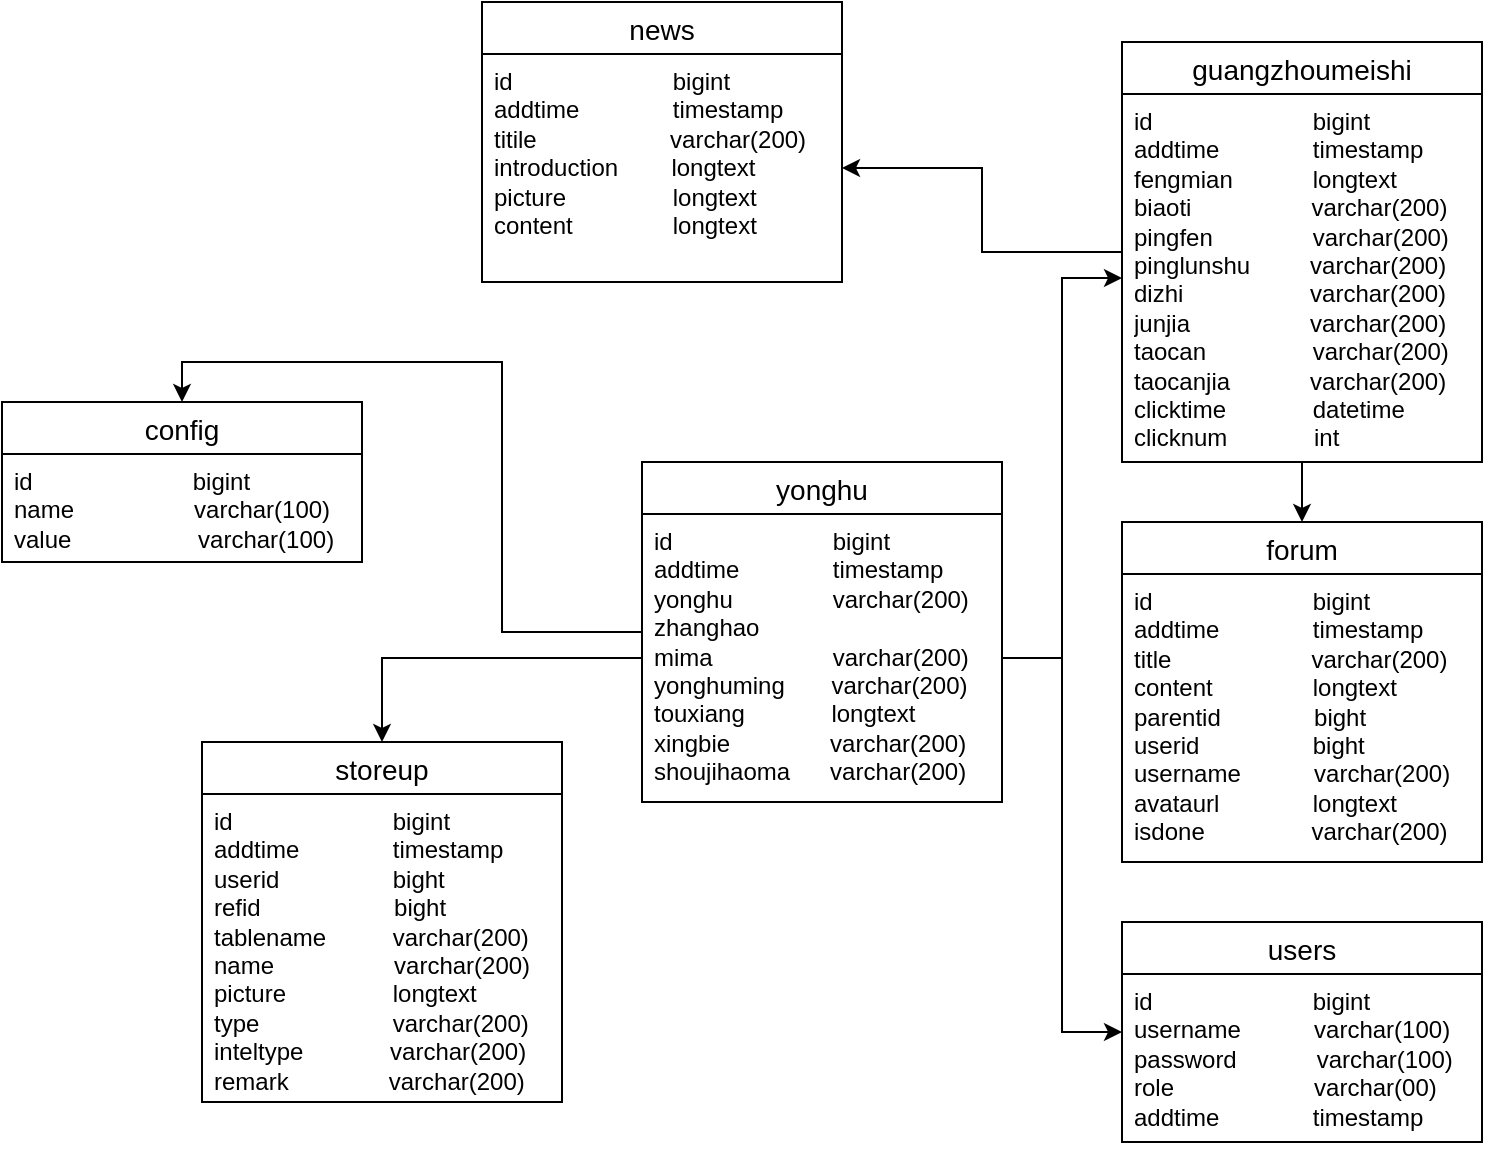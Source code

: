 <mxfile version="21.2.1" type="github">
  <diagram name="第 1 页" id="0wcwWPJAPjKWId4LyUgT">
    <mxGraphModel dx="993" dy="619" grid="0" gridSize="10" guides="1" tooltips="1" connect="1" arrows="1" fold="1" page="1" pageScale="1" pageWidth="827" pageHeight="1169" math="0" shadow="0">
      <root>
        <mxCell id="0" />
        <mxCell id="1" parent="0" />
        <mxCell id="7vOshoIPOsqwPko8_OAB-36" value="news" style="swimlane;fontStyle=0;childLayout=stackLayout;horizontal=1;startSize=26;horizontalStack=0;resizeParent=1;resizeParentMax=0;resizeLast=0;collapsible=1;marginBottom=0;align=center;fontSize=14;" vertex="1" parent="1">
          <mxGeometry x="270" y="200" width="180" height="140" as="geometry">
            <mxRectangle x="330" y="250" width="70" height="30" as="alternateBounds" />
          </mxGeometry>
        </mxCell>
        <mxCell id="7vOshoIPOsqwPko8_OAB-37" value="id&amp;nbsp; &amp;nbsp; &amp;nbsp; &amp;nbsp; &amp;nbsp; &amp;nbsp; &amp;nbsp; &amp;nbsp; &amp;nbsp; &amp;nbsp; &amp;nbsp; &amp;nbsp; bigint&lt;br&gt;addtime&amp;nbsp; &amp;nbsp; &amp;nbsp; &amp;nbsp; &amp;nbsp; &amp;nbsp; &amp;nbsp; timestamp&lt;br&gt;titile&amp;nbsp; &amp;nbsp; &amp;nbsp; &amp;nbsp; &amp;nbsp; &amp;nbsp; &amp;nbsp; &amp;nbsp; &amp;nbsp; &amp;nbsp; varchar(200)&lt;br&gt;introduction&amp;nbsp; &amp;nbsp; &amp;nbsp; &amp;nbsp; longtext&lt;br&gt;picture&amp;nbsp; &amp;nbsp; &amp;nbsp; &amp;nbsp; &amp;nbsp; &amp;nbsp; &amp;nbsp; &amp;nbsp; longtext&lt;br&gt;content&amp;nbsp; &amp;nbsp; &amp;nbsp; &amp;nbsp; &amp;nbsp; &amp;nbsp; &amp;nbsp; &amp;nbsp;longtext" style="text;strokeColor=none;fillColor=none;spacingLeft=4;spacingRight=4;overflow=hidden;rotatable=0;points=[[0,0.5],[1,0.5]];portConstraint=eastwest;fontSize=12;whiteSpace=wrap;html=1;" vertex="1" parent="7vOshoIPOsqwPko8_OAB-36">
          <mxGeometry y="26" width="180" height="114" as="geometry" />
        </mxCell>
        <mxCell id="7vOshoIPOsqwPko8_OAB-79" style="edgeStyle=orthogonalEdgeStyle;rounded=0;orthogonalLoop=1;jettySize=auto;html=1;entryX=1;entryY=0.5;entryDx=0;entryDy=0;fontFamily=Helvetica;fontSize=12;fontColor=default;" edge="1" parent="1" source="7vOshoIPOsqwPko8_OAB-54" target="7vOshoIPOsqwPko8_OAB-37">
          <mxGeometry relative="1" as="geometry" />
        </mxCell>
        <mxCell id="7vOshoIPOsqwPko8_OAB-80" style="edgeStyle=orthogonalEdgeStyle;rounded=0;orthogonalLoop=1;jettySize=auto;html=1;entryX=0.5;entryY=0;entryDx=0;entryDy=0;fontFamily=Helvetica;fontSize=12;fontColor=default;" edge="1" parent="1" source="7vOshoIPOsqwPko8_OAB-54" target="7vOshoIPOsqwPko8_OAB-64">
          <mxGeometry relative="1" as="geometry" />
        </mxCell>
        <mxCell id="7vOshoIPOsqwPko8_OAB-54" value="guangzhoumeishi" style="swimlane;fontStyle=0;childLayout=stackLayout;horizontal=1;startSize=26;horizontalStack=0;resizeParent=1;resizeParentMax=0;resizeLast=0;collapsible=1;marginBottom=0;align=center;fontSize=14;" vertex="1" parent="1">
          <mxGeometry x="590" y="220" width="180" height="210" as="geometry">
            <mxRectangle x="330" y="250" width="70" height="30" as="alternateBounds" />
          </mxGeometry>
        </mxCell>
        <mxCell id="7vOshoIPOsqwPko8_OAB-55" value="id&amp;nbsp; &amp;nbsp; &amp;nbsp; &amp;nbsp; &amp;nbsp; &amp;nbsp; &amp;nbsp; &amp;nbsp; &amp;nbsp; &amp;nbsp; &amp;nbsp; &amp;nbsp; bigint&lt;br&gt;addtime&amp;nbsp; &amp;nbsp; &amp;nbsp; &amp;nbsp; &amp;nbsp; &amp;nbsp; &amp;nbsp; timestamp&lt;br&gt;fengmian&amp;nbsp; &amp;nbsp; &amp;nbsp; &amp;nbsp; &amp;nbsp; &amp;nbsp; longtext&lt;br&gt;biaoti&amp;nbsp; &amp;nbsp; &amp;nbsp; &amp;nbsp; &amp;nbsp; &amp;nbsp; &amp;nbsp; &amp;nbsp; &amp;nbsp; varchar(200)&lt;br&gt;pingfen&amp;nbsp; &amp;nbsp; &amp;nbsp; &amp;nbsp; &amp;nbsp; &amp;nbsp; &amp;nbsp; &amp;nbsp;varchar(200)&lt;br&gt;pinglunshu&amp;nbsp; &amp;nbsp; &amp;nbsp; &amp;nbsp; &amp;nbsp;varchar(200)&lt;br&gt;dizhi&amp;nbsp; &amp;nbsp; &amp;nbsp; &amp;nbsp; &amp;nbsp; &amp;nbsp; &amp;nbsp; &amp;nbsp; &amp;nbsp; &amp;nbsp;varchar(200)&lt;br&gt;junjia&amp;nbsp; &amp;nbsp; &amp;nbsp; &amp;nbsp; &amp;nbsp; &amp;nbsp; &amp;nbsp; &amp;nbsp; &amp;nbsp; varchar(200)&lt;br&gt;taocan&amp;nbsp; &amp;nbsp; &amp;nbsp; &amp;nbsp; &amp;nbsp; &amp;nbsp; &amp;nbsp; &amp;nbsp; varchar(200)&lt;br&gt;taocanjia&amp;nbsp; &amp;nbsp; &amp;nbsp; &amp;nbsp; &amp;nbsp; &amp;nbsp; varchar(200)&lt;br&gt;clicktime&amp;nbsp; &amp;nbsp; &amp;nbsp; &amp;nbsp; &amp;nbsp; &amp;nbsp; &amp;nbsp;datetime&lt;br&gt;clicknum&amp;nbsp; &amp;nbsp; &amp;nbsp; &amp;nbsp; &amp;nbsp; &amp;nbsp; &amp;nbsp;int" style="text;strokeColor=none;fillColor=none;spacingLeft=4;spacingRight=4;overflow=hidden;rotatable=0;points=[[0,0.5],[1,0.5]];portConstraint=eastwest;fontSize=12;whiteSpace=wrap;html=1;" vertex="1" parent="7vOshoIPOsqwPko8_OAB-54">
          <mxGeometry y="26" width="180" height="184" as="geometry" />
        </mxCell>
        <mxCell id="7vOshoIPOsqwPko8_OAB-62" value="config" style="swimlane;fontStyle=0;childLayout=stackLayout;horizontal=1;startSize=26;horizontalStack=0;resizeParent=1;resizeParentMax=0;resizeLast=0;collapsible=1;marginBottom=0;align=center;fontSize=14;" vertex="1" parent="1">
          <mxGeometry x="30" y="400" width="180" height="80" as="geometry">
            <mxRectangle x="330" y="250" width="70" height="30" as="alternateBounds" />
          </mxGeometry>
        </mxCell>
        <mxCell id="7vOshoIPOsqwPko8_OAB-63" value="id&amp;nbsp; &amp;nbsp; &amp;nbsp; &amp;nbsp; &amp;nbsp; &amp;nbsp; &amp;nbsp; &amp;nbsp; &amp;nbsp; &amp;nbsp; &amp;nbsp; &amp;nbsp; bigint&lt;br&gt;name&amp;nbsp; &amp;nbsp; &amp;nbsp; &amp;nbsp; &amp;nbsp; &amp;nbsp; &amp;nbsp; &amp;nbsp; &amp;nbsp; varchar(100)&lt;br&gt;value&amp;nbsp; &amp;nbsp; &amp;nbsp; &amp;nbsp; &amp;nbsp; &amp;nbsp; &amp;nbsp; &amp;nbsp; &amp;nbsp; &amp;nbsp;varchar(100)" style="text;strokeColor=none;fillColor=none;spacingLeft=4;spacingRight=4;overflow=hidden;rotatable=0;points=[[0,0.5],[1,0.5]];portConstraint=eastwest;fontSize=12;whiteSpace=wrap;html=1;" vertex="1" parent="7vOshoIPOsqwPko8_OAB-62">
          <mxGeometry y="26" width="180" height="54" as="geometry" />
        </mxCell>
        <mxCell id="7vOshoIPOsqwPko8_OAB-64" value="forum" style="swimlane;fontStyle=0;childLayout=stackLayout;horizontal=1;startSize=26;horizontalStack=0;resizeParent=1;resizeParentMax=0;resizeLast=0;collapsible=1;marginBottom=0;align=center;fontSize=14;" vertex="1" parent="1">
          <mxGeometry x="590" y="460" width="180" height="170" as="geometry">
            <mxRectangle x="330" y="250" width="70" height="30" as="alternateBounds" />
          </mxGeometry>
        </mxCell>
        <mxCell id="7vOshoIPOsqwPko8_OAB-65" value="id&amp;nbsp; &amp;nbsp; &amp;nbsp; &amp;nbsp; &amp;nbsp; &amp;nbsp; &amp;nbsp; &amp;nbsp; &amp;nbsp; &amp;nbsp; &amp;nbsp; &amp;nbsp; bigint&lt;br&gt;addtime&amp;nbsp; &amp;nbsp; &amp;nbsp; &amp;nbsp; &amp;nbsp; &amp;nbsp; &amp;nbsp; timestamp&lt;br&gt;title&amp;nbsp; &amp;nbsp; &amp;nbsp; &amp;nbsp; &amp;nbsp; &amp;nbsp; &amp;nbsp; &amp;nbsp; &amp;nbsp; &amp;nbsp; &amp;nbsp;varchar(200)&lt;br&gt;content&amp;nbsp; &amp;nbsp; &amp;nbsp; &amp;nbsp; &amp;nbsp; &amp;nbsp; &amp;nbsp; &amp;nbsp;longtext&lt;br&gt;parentid&amp;nbsp; &amp;nbsp; &amp;nbsp; &amp;nbsp; &amp;nbsp; &amp;nbsp; &amp;nbsp; bight&lt;br&gt;userid&amp;nbsp; &amp;nbsp; &amp;nbsp; &amp;nbsp; &amp;nbsp; &amp;nbsp; &amp;nbsp; &amp;nbsp; &amp;nbsp;bight&lt;br&gt;username&amp;nbsp; &amp;nbsp; &amp;nbsp; &amp;nbsp; &amp;nbsp; &amp;nbsp;varchar(200)&lt;br&gt;avataurl&amp;nbsp; &amp;nbsp; &amp;nbsp; &amp;nbsp; &amp;nbsp; &amp;nbsp; &amp;nbsp; longtext&lt;br&gt;isdone&amp;nbsp; &amp;nbsp; &amp;nbsp; &amp;nbsp; &amp;nbsp; &amp;nbsp; &amp;nbsp; &amp;nbsp; varchar(200)" style="text;strokeColor=none;fillColor=none;spacingLeft=4;spacingRight=4;overflow=hidden;rotatable=0;points=[[0,0.5],[1,0.5]];portConstraint=eastwest;fontSize=12;whiteSpace=wrap;html=1;" vertex="1" parent="7vOshoIPOsqwPko8_OAB-64">
          <mxGeometry y="26" width="180" height="144" as="geometry" />
        </mxCell>
        <mxCell id="7vOshoIPOsqwPko8_OAB-75" style="edgeStyle=orthogonalEdgeStyle;rounded=0;orthogonalLoop=1;jettySize=auto;html=1;entryX=0.5;entryY=0;entryDx=0;entryDy=0;fontFamily=Helvetica;fontSize=12;fontColor=default;" edge="1" parent="1" source="7vOshoIPOsqwPko8_OAB-66" target="7vOshoIPOsqwPko8_OAB-62">
          <mxGeometry relative="1" as="geometry" />
        </mxCell>
        <mxCell id="7vOshoIPOsqwPko8_OAB-66" value="yonghu" style="swimlane;fontStyle=0;childLayout=stackLayout;horizontal=1;startSize=26;horizontalStack=0;resizeParent=1;resizeParentMax=0;resizeLast=0;collapsible=1;marginBottom=0;align=center;fontSize=14;" vertex="1" parent="1">
          <mxGeometry x="350" y="430" width="180" height="170" as="geometry">
            <mxRectangle x="330" y="250" width="70" height="30" as="alternateBounds" />
          </mxGeometry>
        </mxCell>
        <mxCell id="7vOshoIPOsqwPko8_OAB-67" value="id&amp;nbsp; &amp;nbsp; &amp;nbsp; &amp;nbsp; &amp;nbsp; &amp;nbsp; &amp;nbsp; &amp;nbsp; &amp;nbsp; &amp;nbsp; &amp;nbsp; &amp;nbsp; bigint&lt;br&gt;addtime&amp;nbsp; &amp;nbsp; &amp;nbsp; &amp;nbsp; &amp;nbsp; &amp;nbsp; &amp;nbsp; timestamp&lt;br&gt;yonghu&amp;nbsp; &amp;nbsp; &amp;nbsp; &amp;nbsp; &amp;nbsp; &amp;nbsp; &amp;nbsp; &amp;nbsp;varchar(200)&lt;br&gt;zhanghao&amp;nbsp; &amp;nbsp; &amp;nbsp; &amp;nbsp; &amp;nbsp; &amp;nbsp; &amp;nbsp; &amp;nbsp; &amp;nbsp;&amp;nbsp;&lt;br&gt;mima&amp;nbsp; &amp;nbsp; &amp;nbsp; &amp;nbsp; &amp;nbsp; &amp;nbsp; &amp;nbsp; &amp;nbsp; &amp;nbsp; varchar(200)&lt;br&gt;yonghuming&amp;nbsp; &amp;nbsp; &amp;nbsp; &amp;nbsp;varchar(200)&lt;br&gt;touxiang&amp;nbsp; &amp;nbsp; &amp;nbsp; &amp;nbsp; &amp;nbsp; &amp;nbsp; &amp;nbsp;longtext&lt;br&gt;xingbie&amp;nbsp; &amp;nbsp; &amp;nbsp; &amp;nbsp; &amp;nbsp; &amp;nbsp; &amp;nbsp; &amp;nbsp;varchar(200)&lt;br&gt;shoujihaoma&amp;nbsp; &amp;nbsp; &amp;nbsp; varchar(200)" style="text;strokeColor=none;fillColor=none;spacingLeft=4;spacingRight=4;overflow=hidden;rotatable=0;points=[[0,0.5],[1,0.5]];portConstraint=eastwest;fontSize=12;whiteSpace=wrap;html=1;" vertex="1" parent="7vOshoIPOsqwPko8_OAB-66">
          <mxGeometry y="26" width="180" height="144" as="geometry" />
        </mxCell>
        <mxCell id="7vOshoIPOsqwPko8_OAB-68" value="users" style="swimlane;fontStyle=0;childLayout=stackLayout;horizontal=1;startSize=26;horizontalStack=0;resizeParent=1;resizeParentMax=0;resizeLast=0;collapsible=1;marginBottom=0;align=center;fontSize=14;" vertex="1" parent="1">
          <mxGeometry x="590" y="660" width="180" height="110" as="geometry">
            <mxRectangle x="330" y="250" width="70" height="30" as="alternateBounds" />
          </mxGeometry>
        </mxCell>
        <mxCell id="7vOshoIPOsqwPko8_OAB-69" value="id&amp;nbsp; &amp;nbsp; &amp;nbsp; &amp;nbsp; &amp;nbsp; &amp;nbsp; &amp;nbsp; &amp;nbsp; &amp;nbsp; &amp;nbsp; &amp;nbsp; &amp;nbsp; bigint&lt;br&gt;username&amp;nbsp; &amp;nbsp; &amp;nbsp; &amp;nbsp; &amp;nbsp; &amp;nbsp;varchar(100)&lt;br&gt;password&amp;nbsp; &amp;nbsp; &amp;nbsp; &amp;nbsp; &amp;nbsp; &amp;nbsp; varchar(100)&amp;nbsp; &amp;nbsp; role&amp;nbsp; &amp;nbsp; &amp;nbsp; &amp;nbsp; &amp;nbsp; &amp;nbsp; &amp;nbsp; &amp;nbsp; &amp;nbsp; &amp;nbsp; &amp;nbsp;varchar(00)&lt;br&gt;addtime&amp;nbsp; &amp;nbsp; &amp;nbsp; &amp;nbsp; &amp;nbsp; &amp;nbsp; &amp;nbsp; timestamp&lt;br&gt;&amp;nbsp; &amp;nbsp;&amp;nbsp;" style="text;strokeColor=none;fillColor=none;spacingLeft=4;spacingRight=4;overflow=hidden;rotatable=0;points=[[0,0.5],[1,0.5]];portConstraint=eastwest;fontSize=12;whiteSpace=wrap;html=1;" vertex="1" parent="7vOshoIPOsqwPko8_OAB-68">
          <mxGeometry y="26" width="180" height="84" as="geometry" />
        </mxCell>
        <mxCell id="7vOshoIPOsqwPko8_OAB-70" value="storeup" style="swimlane;fontStyle=0;childLayout=stackLayout;horizontal=1;startSize=26;horizontalStack=0;resizeParent=1;resizeParentMax=0;resizeLast=0;collapsible=1;marginBottom=0;align=center;fontSize=14;" vertex="1" parent="1">
          <mxGeometry x="130" y="570" width="180" height="180" as="geometry">
            <mxRectangle x="330" y="250" width="70" height="30" as="alternateBounds" />
          </mxGeometry>
        </mxCell>
        <mxCell id="7vOshoIPOsqwPko8_OAB-71" value="id&amp;nbsp; &amp;nbsp; &amp;nbsp; &amp;nbsp; &amp;nbsp; &amp;nbsp; &amp;nbsp; &amp;nbsp; &amp;nbsp; &amp;nbsp; &amp;nbsp; &amp;nbsp; bigint&lt;br&gt;addtime&amp;nbsp; &amp;nbsp; &amp;nbsp; &amp;nbsp; &amp;nbsp; &amp;nbsp; &amp;nbsp; timestamp&lt;br&gt;userid&amp;nbsp; &amp;nbsp; &amp;nbsp; &amp;nbsp; &amp;nbsp; &amp;nbsp; &amp;nbsp; &amp;nbsp; &amp;nbsp;bight&lt;br&gt;refid&amp;nbsp; &amp;nbsp; &amp;nbsp; &amp;nbsp; &amp;nbsp; &amp;nbsp; &amp;nbsp; &amp;nbsp; &amp;nbsp; &amp;nbsp; bight&lt;br&gt;tablename&amp;nbsp; &amp;nbsp; &amp;nbsp; &amp;nbsp; &amp;nbsp; varchar(200)&lt;br&gt;name&amp;nbsp; &amp;nbsp; &amp;nbsp; &amp;nbsp; &amp;nbsp; &amp;nbsp; &amp;nbsp; &amp;nbsp; &amp;nbsp; varchar(200)&lt;br&gt;picture&amp;nbsp; &amp;nbsp; &amp;nbsp; &amp;nbsp; &amp;nbsp; &amp;nbsp; &amp;nbsp; &amp;nbsp; longtext&lt;br&gt;type&amp;nbsp; &amp;nbsp; &amp;nbsp; &amp;nbsp; &amp;nbsp; &amp;nbsp; &amp;nbsp; &amp;nbsp; &amp;nbsp;&amp;nbsp;&amp;nbsp; varchar(200)&lt;br&gt;inteltype&amp;nbsp; &amp;nbsp; &amp;nbsp; &amp;nbsp; &amp;nbsp; &amp;nbsp; &amp;nbsp;varchar(200)&lt;br&gt;remark&amp;nbsp; &amp;nbsp; &amp;nbsp; &amp;nbsp; &amp;nbsp; &amp;nbsp; &amp;nbsp; &amp;nbsp;varchar(200)" style="text;strokeColor=none;fillColor=none;spacingLeft=4;spacingRight=4;overflow=hidden;rotatable=0;points=[[0,0.5],[1,0.5]];portConstraint=eastwest;fontSize=12;whiteSpace=wrap;html=1;" vertex="1" parent="7vOshoIPOsqwPko8_OAB-70">
          <mxGeometry y="26" width="180" height="154" as="geometry" />
        </mxCell>
        <mxCell id="7vOshoIPOsqwPko8_OAB-72" style="edgeStyle=orthogonalEdgeStyle;rounded=0;orthogonalLoop=1;jettySize=auto;html=1;entryX=0;entryY=0.5;entryDx=0;entryDy=0;fontFamily=Helvetica;fontSize=12;fontColor=default;" edge="1" parent="1" source="7vOshoIPOsqwPko8_OAB-67" target="7vOshoIPOsqwPko8_OAB-68">
          <mxGeometry relative="1" as="geometry" />
        </mxCell>
        <mxCell id="7vOshoIPOsqwPko8_OAB-73" style="edgeStyle=orthogonalEdgeStyle;rounded=0;orthogonalLoop=1;jettySize=auto;html=1;entryX=0;entryY=0.5;entryDx=0;entryDy=0;fontFamily=Helvetica;fontSize=12;fontColor=default;" edge="1" parent="1" source="7vOshoIPOsqwPko8_OAB-67" target="7vOshoIPOsqwPko8_OAB-55">
          <mxGeometry relative="1" as="geometry" />
        </mxCell>
        <mxCell id="7vOshoIPOsqwPko8_OAB-76" style="edgeStyle=orthogonalEdgeStyle;rounded=0;orthogonalLoop=1;jettySize=auto;html=1;entryX=0.5;entryY=0;entryDx=0;entryDy=0;fontFamily=Helvetica;fontSize=12;fontColor=default;" edge="1" parent="1" source="7vOshoIPOsqwPko8_OAB-67" target="7vOshoIPOsqwPko8_OAB-70">
          <mxGeometry relative="1" as="geometry" />
        </mxCell>
      </root>
    </mxGraphModel>
  </diagram>
</mxfile>
